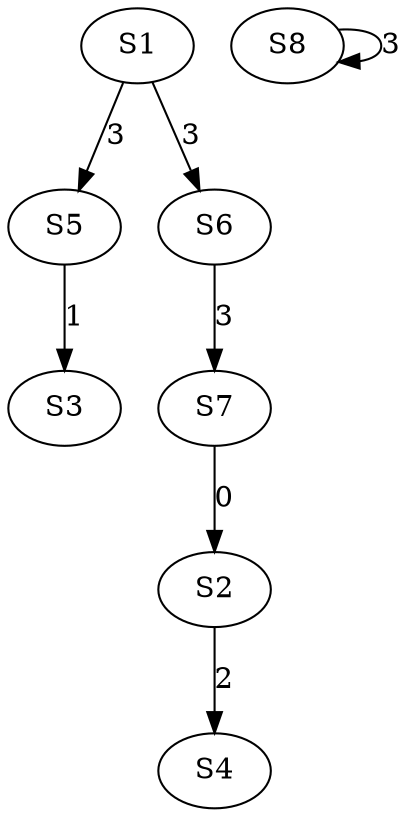 strict digraph {
	S7 -> S2 [ label = 0 ];
	S5 -> S3 [ label = 1 ];
	S2 -> S4 [ label = 2 ];
	S1 -> S5 [ label = 3 ];
	S1 -> S6 [ label = 3 ];
	S6 -> S7 [ label = 3 ];
	S8 -> S8 [ label = 3 ];
}